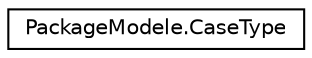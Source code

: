 digraph "Graphical Class Hierarchy"
{
 // LATEX_PDF_SIZE
  edge [fontname="Helvetica",fontsize="10",labelfontname="Helvetica",labelfontsize="10"];
  node [fontname="Helvetica",fontsize="10",shape=record];
  rankdir="LR";
  Node0 [label="PackageModele.CaseType",height=0.2,width=0.4,color="black", fillcolor="white", style="filled",URL="$enumPackageModele_1_1CaseType.html",tooltip=" "];
}
